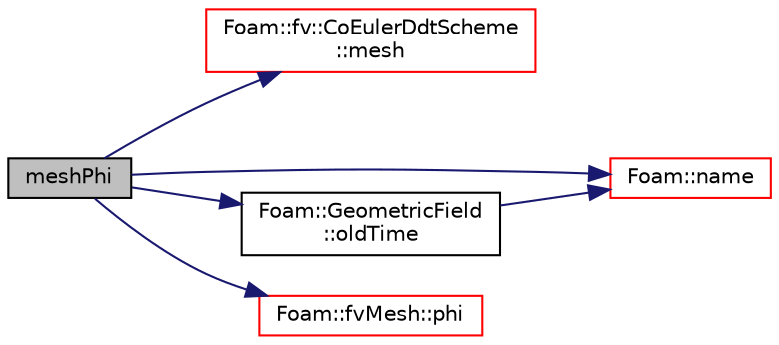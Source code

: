 digraph "meshPhi"
{
  bgcolor="transparent";
  edge [fontname="Helvetica",fontsize="10",labelfontname="Helvetica",labelfontsize="10"];
  node [fontname="Helvetica",fontsize="10",shape=record];
  rankdir="LR";
  Node1 [label="meshPhi",height=0.2,width=0.4,color="black", fillcolor="grey75", style="filled", fontcolor="black"];
  Node1 -> Node2 [color="midnightblue",fontsize="10",style="solid",fontname="Helvetica"];
  Node2 [label="Foam::fv::CoEulerDdtScheme\l::mesh",height=0.2,width=0.4,color="red",URL="$a00308.html#a9687e6999ad5ae21072ec74623f049ff",tooltip="Return mesh reference. "];
  Node1 -> Node3 [color="midnightblue",fontsize="10",style="solid",fontname="Helvetica"];
  Node3 [label="Foam::name",height=0.2,width=0.4,color="red",URL="$a10936.html#adcb0df2bd4953cb6bb390272d8263c3a",tooltip="Return a string representation of a complex. "];
  Node1 -> Node4 [color="midnightblue",fontsize="10",style="solid",fontname="Helvetica"];
  Node4 [label="Foam::GeometricField\l::oldTime",height=0.2,width=0.4,color="black",URL="$a00937.html#a590e4782d38c7bab9fc7d231aa6b5f3f",tooltip="Return old time field. "];
  Node4 -> Node3 [color="midnightblue",fontsize="10",style="solid",fontname="Helvetica"];
  Node1 -> Node5 [color="midnightblue",fontsize="10",style="solid",fontname="Helvetica"];
  Node5 [label="Foam::fvMesh::phi",height=0.2,width=0.4,color="red",URL="$a00892.html#a445e7dcdb6ef86dc28308939486c49a9",tooltip="Return cell face motion fluxes. "];
}
